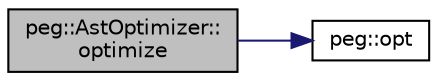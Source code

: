 digraph "peg::AstOptimizer::optimize"
{
 // LATEX_PDF_SIZE
  edge [fontname="Helvetica",fontsize="10",labelfontname="Helvetica",labelfontsize="10"];
  node [fontname="Helvetica",fontsize="10",shape=record];
  rankdir="LR";
  Node1 [label="peg::AstOptimizer::\loptimize",height=0.2,width=0.4,color="black", fillcolor="grey75", style="filled", fontcolor="black",tooltip=" "];
  Node1 -> Node2 [color="midnightblue",fontsize="10",style="solid"];
  Node2 [label="peg::opt",height=0.2,width=0.4,color="black", fillcolor="white", style="filled",URL="$namespacepeg.html#a864655bd71746d397f495ba0f791ef8b",tooltip=" "];
}
